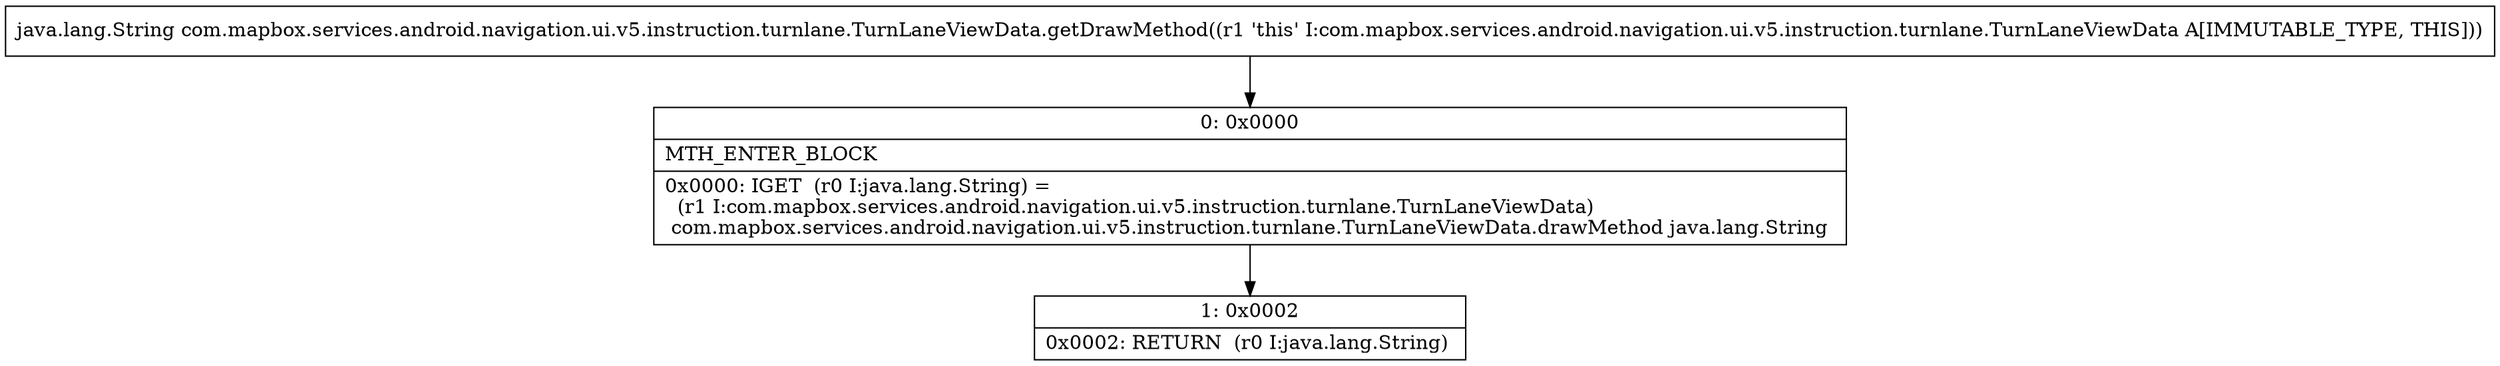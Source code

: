 digraph "CFG forcom.mapbox.services.android.navigation.ui.v5.instruction.turnlane.TurnLaneViewData.getDrawMethod()Ljava\/lang\/String;" {
Node_0 [shape=record,label="{0\:\ 0x0000|MTH_ENTER_BLOCK\l|0x0000: IGET  (r0 I:java.lang.String) = \l  (r1 I:com.mapbox.services.android.navigation.ui.v5.instruction.turnlane.TurnLaneViewData)\l com.mapbox.services.android.navigation.ui.v5.instruction.turnlane.TurnLaneViewData.drawMethod java.lang.String \l}"];
Node_1 [shape=record,label="{1\:\ 0x0002|0x0002: RETURN  (r0 I:java.lang.String) \l}"];
MethodNode[shape=record,label="{java.lang.String com.mapbox.services.android.navigation.ui.v5.instruction.turnlane.TurnLaneViewData.getDrawMethod((r1 'this' I:com.mapbox.services.android.navigation.ui.v5.instruction.turnlane.TurnLaneViewData A[IMMUTABLE_TYPE, THIS])) }"];
MethodNode -> Node_0;
Node_0 -> Node_1;
}

